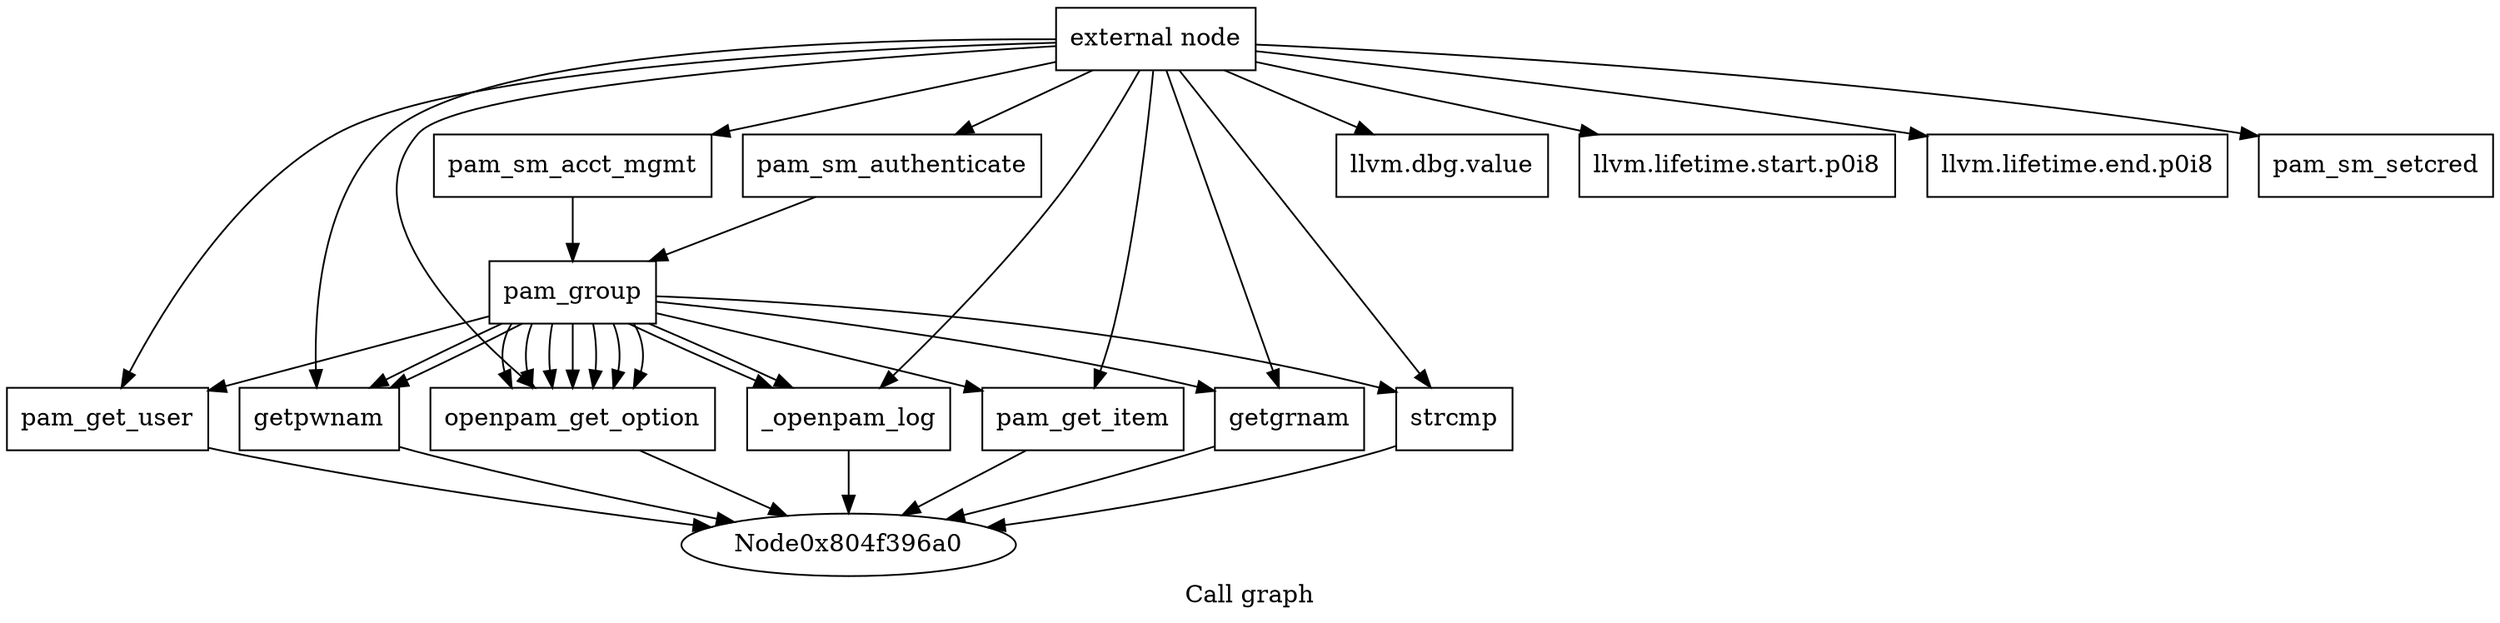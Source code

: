 digraph "Call graph" {
	label="Call graph";

	Node0x804f39670 [shape=record,label="{external node}"];
	Node0x804f39670 -> Node0x804f39700;
	Node0x804f39670 -> Node0x804f397c0;
	Node0x804f39670 -> Node0x804f39ac0;
	Node0x804f39670 -> Node0x804f39820;
	Node0x804f39670 -> Node0x804f39880;
	Node0x804f39670 -> Node0x804f398e0;
	Node0x804f39670 -> Node0x804f39940;
	Node0x804f39670 -> Node0x804f399a0;
	Node0x804f39670 -> Node0x804f39a00;
	Node0x804f39670 -> Node0x804f39a60;
	Node0x804f39670 -> Node0x804f39b20;
	Node0x804f39670 -> Node0x804f39b80;
	Node0x804f39670 -> Node0x804f39be0;
	Node0x804f39700 [shape=record,label="{pam_sm_authenticate}"];
	Node0x804f39700 -> Node0x804f39760;
	Node0x804f397c0 [shape=record,label="{llvm.dbg.value}"];
	Node0x804f39760 [shape=record,label="{pam_group}"];
	Node0x804f39760 -> Node0x804f39820;
	Node0x804f39760 -> Node0x804f39880;
	Node0x804f39760 -> Node0x804f398e0;
	Node0x804f39760 -> Node0x804f398e0;
	Node0x804f39760 -> Node0x804f398e0;
	Node0x804f39760 -> Node0x804f39940;
	Node0x804f39760 -> Node0x804f39940;
	Node0x804f39760 -> Node0x804f399a0;
	Node0x804f39760 -> Node0x804f39880;
	Node0x804f39760 -> Node0x804f398e0;
	Node0x804f39760 -> Node0x804f39a00;
	Node0x804f39760 -> Node0x804f39a60;
	Node0x804f39760 -> Node0x804f398e0;
	Node0x804f39760 -> Node0x804f398e0;
	Node0x804f39760 -> Node0x804f398e0;
	Node0x804f39ac0 [shape=record,label="{llvm.lifetime.start.p0i8}"];
	Node0x804f39820 [shape=record,label="{pam_get_user}"];
	Node0x804f39820 -> Node0x804f396a0;
	Node0x804f39880 [shape=record,label="{getpwnam}"];
	Node0x804f39880 -> Node0x804f396a0;
	Node0x804f398e0 [shape=record,label="{openpam_get_option}"];
	Node0x804f398e0 -> Node0x804f396a0;
	Node0x804f39940 [shape=record,label="{_openpam_log}"];
	Node0x804f39940 -> Node0x804f396a0;
	Node0x804f399a0 [shape=record,label="{pam_get_item}"];
	Node0x804f399a0 -> Node0x804f396a0;
	Node0x804f39a00 [shape=record,label="{getgrnam}"];
	Node0x804f39a00 -> Node0x804f396a0;
	Node0x804f39a60 [shape=record,label="{strcmp}"];
	Node0x804f39a60 -> Node0x804f396a0;
	Node0x804f39b20 [shape=record,label="{llvm.lifetime.end.p0i8}"];
	Node0x804f39b80 [shape=record,label="{pam_sm_setcred}"];
	Node0x804f39be0 [shape=record,label="{pam_sm_acct_mgmt}"];
	Node0x804f39be0 -> Node0x804f39760;
}
